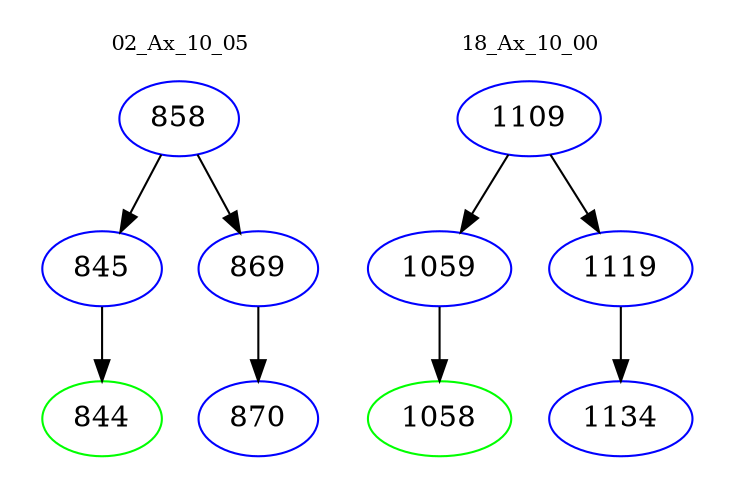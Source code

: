 digraph{
subgraph cluster_0 {
color = white
label = "02_Ax_10_05";
fontsize=10;
T0_858 [label="858", color="blue"]
T0_858 -> T0_845 [color="black"]
T0_845 [label="845", color="blue"]
T0_845 -> T0_844 [color="black"]
T0_844 [label="844", color="green"]
T0_858 -> T0_869 [color="black"]
T0_869 [label="869", color="blue"]
T0_869 -> T0_870 [color="black"]
T0_870 [label="870", color="blue"]
}
subgraph cluster_1 {
color = white
label = "18_Ax_10_00";
fontsize=10;
T1_1109 [label="1109", color="blue"]
T1_1109 -> T1_1059 [color="black"]
T1_1059 [label="1059", color="blue"]
T1_1059 -> T1_1058 [color="black"]
T1_1058 [label="1058", color="green"]
T1_1109 -> T1_1119 [color="black"]
T1_1119 [label="1119", color="blue"]
T1_1119 -> T1_1134 [color="black"]
T1_1134 [label="1134", color="blue"]
}
}
